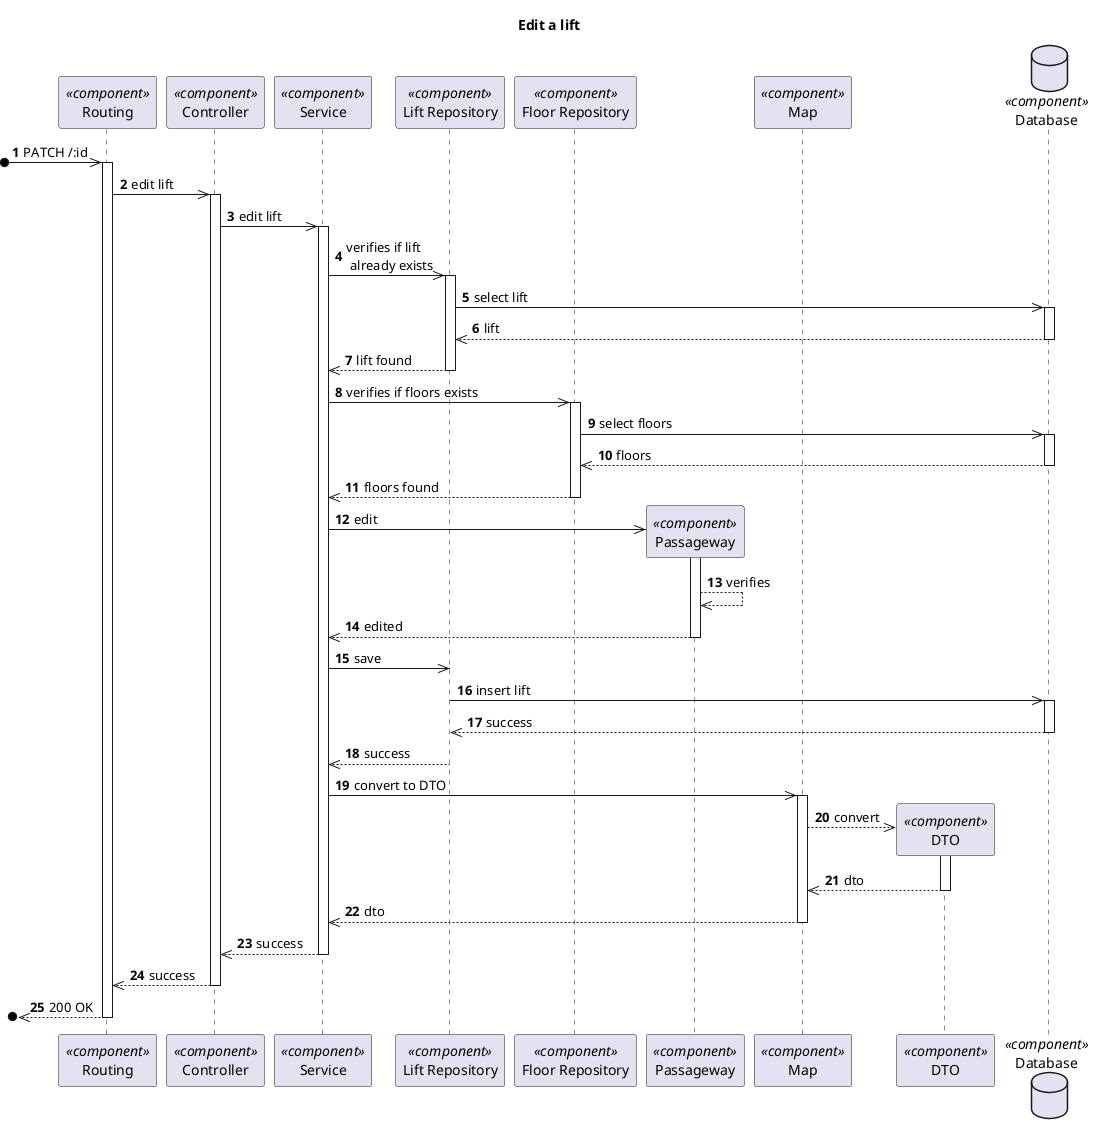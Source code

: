 @startuml Process View - Level 3

autonumber
skinparam packageStyle rect

title Edit a lift

participant "Routing" as routing <<component>>
participant "Controller" as controller <<component>>
participant "Service" as service <<component>>
participant "Lift Repository" as liftrepo <<component>>
participant "Floor Repository" as floorrepo <<component>>
participant "Passageway" as lift <<component>>
participant "Map" as map <<component>>
participant "DTO" as dto <<component>>
database "Database" as db <<component>>

?o->> routing : PATCH /:id
activate routing
routing ->> controller : edit lift

activate controller
controller ->> service : edit lift

activate service
service ->> liftrepo : verifies if lift \n already exists

activate liftrepo
liftrepo ->> db : select lift
activate db
db -->> liftrepo : lift
deactivate db

liftrepo -->> service : lift found
deactivate liftrepo

service ->> floorrepo : verifies if floors exists
activate floorrepo
floorrepo ->> db : select floors
activate db
db -->> floorrepo : floors
deactivate db

floorrepo -->> service : floors found
deactivate floorrepo

service ->> lift** : edit
activate lift

lift -->> lift: verifies

lift -->> service : edited
deactivate lift

service ->> liftrepo : save
liftrepo ->> db : insert lift
activate db
db -->> liftrepo : success
deactivate db

liftrepo -->> service : success
deactivate liftrepo

service ->> map : convert to DTO
activate map

map -->> dto** : convert
activate dto

dto -->> map : dto
deactivate dto

map -->> service : dto
deactivate map

service -->> controller : success
deactivate service

controller -->> routing : success
deactivate controller

?o<<-- routing : 200 OK
deactivate routing

@enduml
